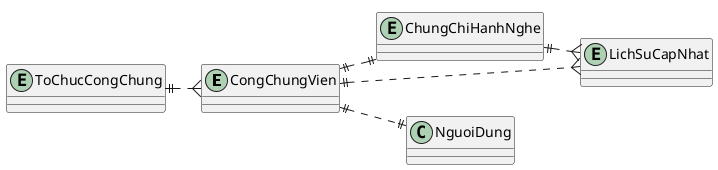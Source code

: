 @startuml erd
!pragma layout smetana
left to right direction
entity CongChungVien
entity ChungChiHanhNghe
entity LichSuCapNhat
entity ToChucCongChung

CongChungVien ||..|| ChungChiHanhNghe
CongChungVien ||..|| NguoiDung
ToChucCongChung ||..{ CongChungVien
CongChungVien ||..{ LichSuCapNhat
ChungChiHanhNghe ||..{ LichSuCapNhat

@enduml


